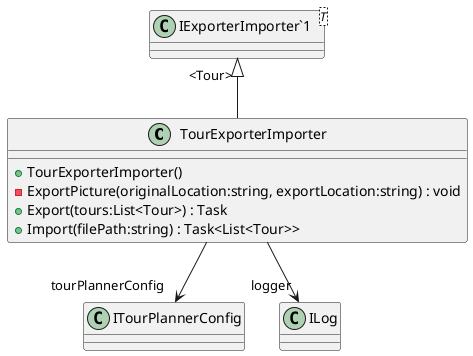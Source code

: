 @startuml
class TourExporterImporter {
    + TourExporterImporter()
    - ExportPicture(originalLocation:string, exportLocation:string) : void
    + Export(tours:List<Tour>) : Task
    + Import(filePath:string) : Task<List<Tour>>
}
class "IExporterImporter`1"<T> {
}
"IExporterImporter`1" "<Tour>" <|-- TourExporterImporter
TourExporterImporter --> "tourPlannerConfig" ITourPlannerConfig
TourExporterImporter --> "logger" ILog
@enduml
